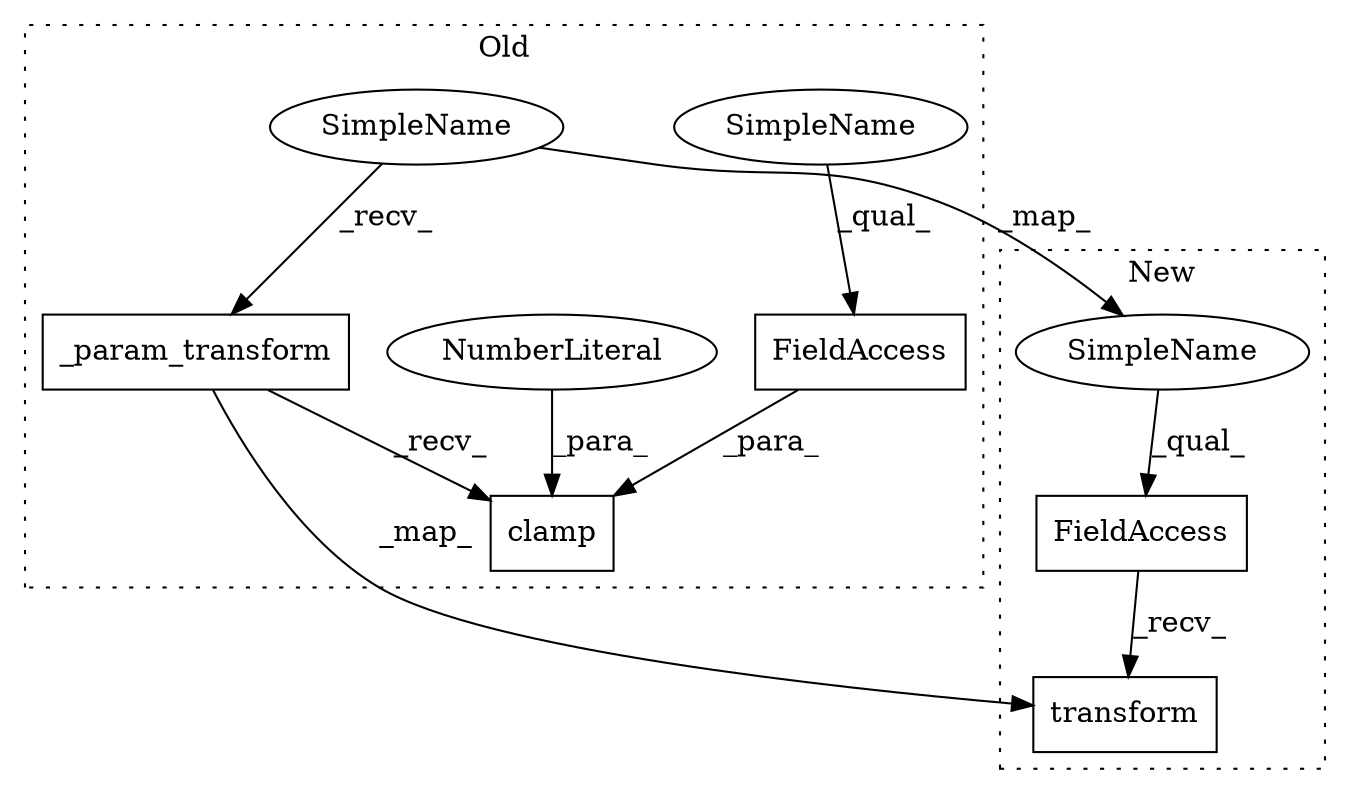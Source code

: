 digraph G {
subgraph cluster0 {
1 [label="_param_transform" a="32" s="1977,2016" l="17,1" shape="box"];
4 [label="FieldAccess" a="22" s="2024" l="8" shape="box"];
5 [label="clamp" a="32" s="2018,2041" l="6,1" shape="box"];
6 [label="NumberLiteral" a="34" s="2033" l="8" shape="ellipse"];
7 [label="SimpleName" a="42" s="1972" l="4" shape="ellipse"];
8 [label="SimpleName" a="42" s="2024" l="4" shape="ellipse"];
label = "Old";
style="dotted";
}
subgraph cluster1 {
2 [label="transform" a="32" s="2399,2431" l="10,1" shape="box"];
3 [label="FieldAccess" a="22" s="2369" l="29" shape="box"];
9 [label="SimpleName" a="42" s="2369" l="4" shape="ellipse"];
label = "New";
style="dotted";
}
1 -> 5 [label="_recv_"];
1 -> 2 [label="_map_"];
3 -> 2 [label="_recv_"];
4 -> 5 [label="_para_"];
6 -> 5 [label="_para_"];
7 -> 9 [label="_map_"];
7 -> 1 [label="_recv_"];
8 -> 4 [label="_qual_"];
9 -> 3 [label="_qual_"];
}